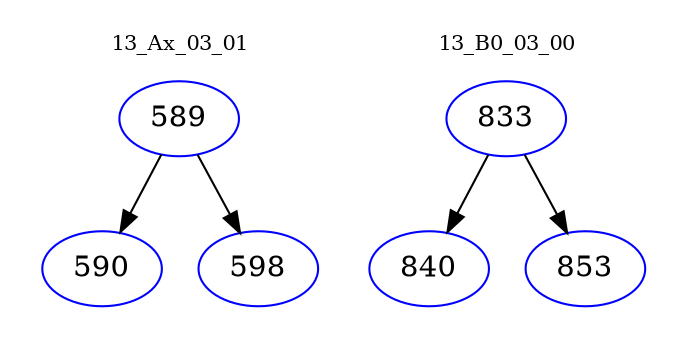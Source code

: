 digraph{
subgraph cluster_0 {
color = white
label = "13_Ax_03_01";
fontsize=10;
T0_589 [label="589", color="blue"]
T0_589 -> T0_590 [color="black"]
T0_590 [label="590", color="blue"]
T0_589 -> T0_598 [color="black"]
T0_598 [label="598", color="blue"]
}
subgraph cluster_1 {
color = white
label = "13_B0_03_00";
fontsize=10;
T1_833 [label="833", color="blue"]
T1_833 -> T1_840 [color="black"]
T1_840 [label="840", color="blue"]
T1_833 -> T1_853 [color="black"]
T1_853 [label="853", color="blue"]
}
}
